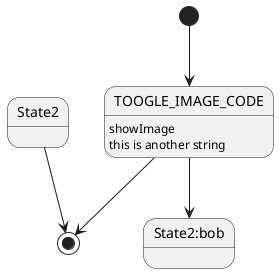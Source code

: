 @startuml

[*] --> TOOGLE_IMAGE_CODE
TOOGLE_IMAGE_CODE --> [*]
TOOGLE_IMAGE_CODE : showImage
TOOGLE_IMAGE_CODE : this is another string

TOOGLE_IMAGE_CODE --> State2:bob
State2 --> [*]

@enduml

